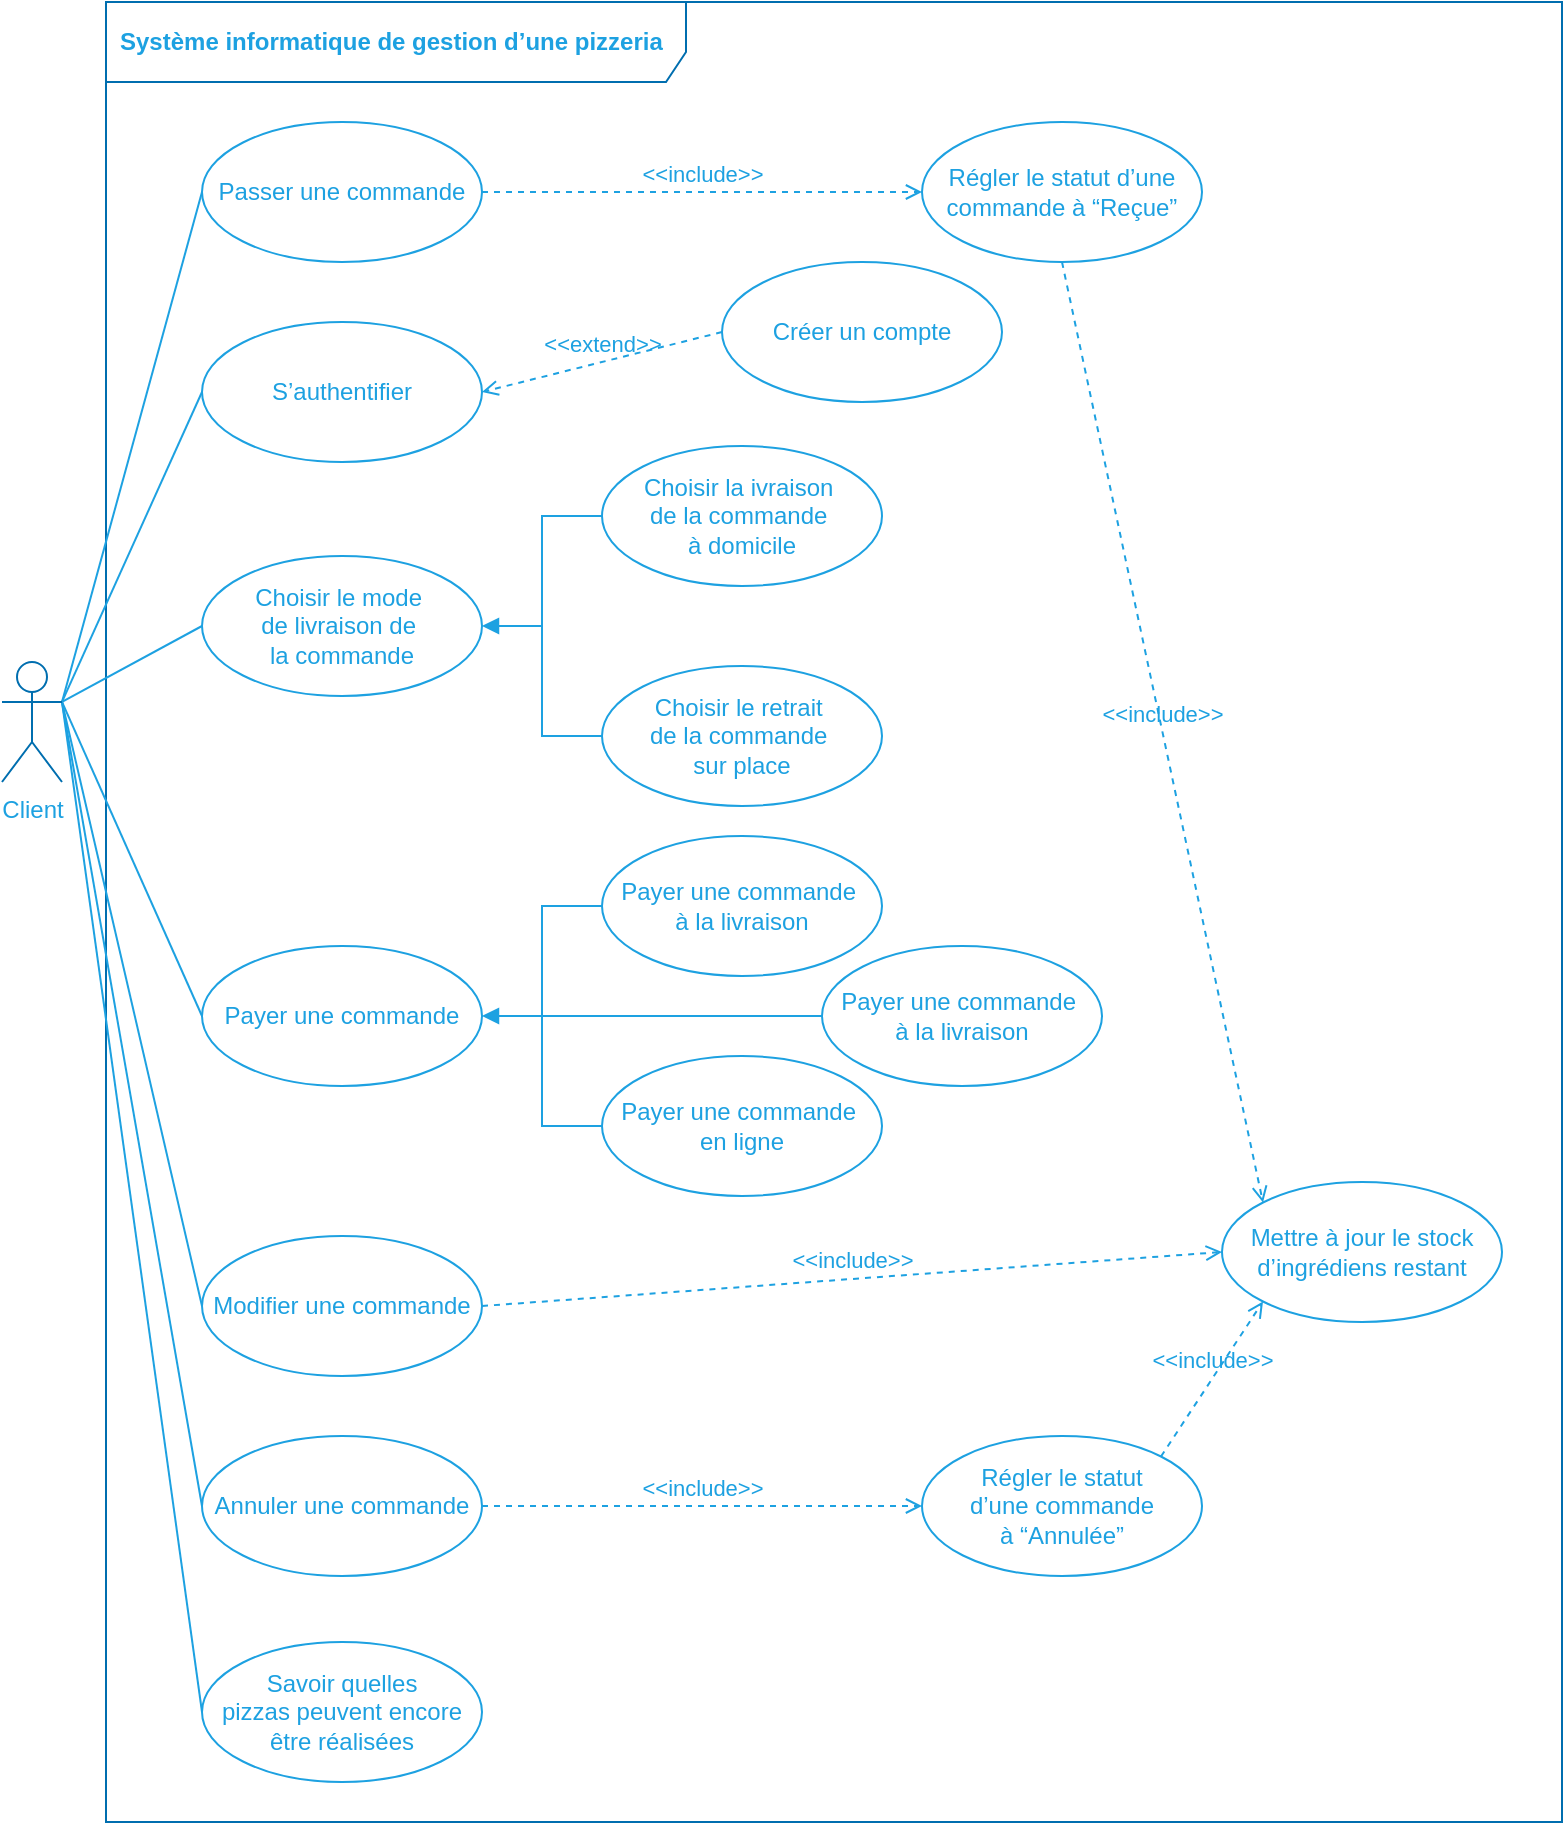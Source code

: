 <mxfile>
    <diagram id="ZDwU52DMAoR-JBrt6ogk" name="Page-1">
        <mxGraphModel dx="706" dy="507" grid="1" gridSize="10" guides="1" tooltips="1" connect="1" arrows="1" fold="1" page="1" pageScale="1" pageWidth="827" pageHeight="1169" math="0" shadow="0">
            <root>
                <mxCell id="0"/>
                <mxCell id="99" value="Application" style="" parent="0"/>
                <mxCell id="207" value="&lt;font color=&quot;#1da1e1&quot;&gt;Système informatique de gestion d’une pizzeria&lt;/font&gt;" style="shape=umlFrame;whiteSpace=wrap;html=1;width=290;height=40;boundedLbl=1;verticalAlign=middle;align=left;spacingLeft=5;strokeColor=#006EAF;fontColor=#ffffff;fillColor=none;fontStyle=1" vertex="1" parent="99">
                    <mxGeometry x="72" y="30" width="728" height="910" as="geometry"/>
                </mxCell>
                <mxCell id="199" value="&lt;font color=&quot;#1da1e1&quot;&gt;Mettre à jour le stock d’ingrédiens restant&lt;/font&gt;" style="ellipse;whiteSpace=wrap;html=1;fillColor=none;strokeColor=#1DA1E1;" vertex="1" parent="99">
                    <mxGeometry x="630" y="620" width="140" height="70" as="geometry"/>
                </mxCell>
                <mxCell id="201" value="&lt;font color=&quot;#1da1e1&quot;&gt;Régler le statut d’une commande à “Reçue”&lt;/font&gt;" style="ellipse;whiteSpace=wrap;html=1;fillColor=none;strokeColor=#1DA1E1;" vertex="1" parent="99">
                    <mxGeometry x="480" y="90" width="140" height="70" as="geometry"/>
                </mxCell>
                <mxCell id="242" style="edgeStyle=none;rounded=0;orthogonalLoop=1;jettySize=auto;html=1;exitX=0;exitY=0.5;exitDx=0;exitDy=0;entryX=1;entryY=0.333;entryDx=0;entryDy=0;entryPerimeter=0;endArrow=none;endFill=0;strokeColor=#1DA1E1;" edge="1" parent="99" source="202" target="7">
                    <mxGeometry relative="1" as="geometry"/>
                </mxCell>
                <mxCell id="202" value="&lt;font color=&quot;#1da1e1&quot;&gt;Modifier une commande&lt;/font&gt;" style="ellipse;whiteSpace=wrap;html=1;fillColor=none;strokeColor=#1DA1E1;" vertex="1" parent="99">
                    <mxGeometry x="120" y="647" width="140" height="70" as="geometry"/>
                </mxCell>
                <mxCell id="243" style="edgeStyle=none;rounded=0;orthogonalLoop=1;jettySize=auto;html=1;exitX=0;exitY=0.5;exitDx=0;exitDy=0;entryX=1;entryY=0.333;entryDx=0;entryDy=0;entryPerimeter=0;endArrow=none;endFill=0;strokeColor=#1DA1E1;" edge="1" parent="99" source="203" target="7">
                    <mxGeometry relative="1" as="geometry"/>
                </mxCell>
                <mxCell id="203" value="&lt;font color=&quot;#1da1e1&quot;&gt;Annuler une commande&lt;/font&gt;" style="ellipse;whiteSpace=wrap;html=1;fillColor=none;strokeColor=#1DA1E1;" vertex="1" parent="99">
                    <mxGeometry x="120" y="747" width="140" height="70" as="geometry"/>
                </mxCell>
                <mxCell id="223" style="edgeStyle=none;rounded=0;orthogonalLoop=1;jettySize=auto;html=1;exitX=0;exitY=0.5;exitDx=0;exitDy=0;entryX=1;entryY=0.333;entryDx=0;entryDy=0;entryPerimeter=0;endArrow=none;endFill=0;strokeColor=#1DA1E1;" edge="1" parent="99" source="193" target="7">
                    <mxGeometry relative="1" as="geometry"/>
                </mxCell>
                <mxCell id="193" value="&lt;font color=&quot;#1da1e1&quot;&gt;Passer une commande&lt;/font&gt;" style="ellipse;whiteSpace=wrap;html=1;fillColor=none;strokeColor=#1DA1E1;" vertex="1" parent="99">
                    <mxGeometry x="120" y="90" width="140" height="70" as="geometry"/>
                </mxCell>
                <mxCell id="240" style="edgeStyle=none;rounded=0;orthogonalLoop=1;jettySize=auto;html=1;exitX=0;exitY=0.5;exitDx=0;exitDy=0;entryX=1;entryY=0.333;entryDx=0;entryDy=0;entryPerimeter=0;endArrow=none;endFill=0;strokeColor=#1DA1E1;" edge="1" parent="99" source="234" target="7">
                    <mxGeometry relative="1" as="geometry"/>
                </mxCell>
                <mxCell id="241" style="edgeStyle=none;rounded=0;orthogonalLoop=1;jettySize=auto;html=1;exitX=0;exitY=0.5;exitDx=0;exitDy=0;endArrow=none;endFill=0;strokeColor=#1DA1E1;" edge="1" parent="99" source="202" target="202">
                    <mxGeometry relative="1" as="geometry"/>
                </mxCell>
                <mxCell id="245" value="&lt;font color=&quot;#1da1e1&quot;&gt;&amp;lt;&amp;lt;include&amp;gt;&amp;gt;&lt;/font&gt;" style="html=1;verticalAlign=bottom;labelBackgroundColor=none;endArrow=open;endFill=0;dashed=1;strokeColor=#1DA1E1;exitX=1;exitY=0.5;exitDx=0;exitDy=0;entryX=0;entryY=0.5;entryDx=0;entryDy=0;" edge="1" parent="99" source="193" target="201">
                    <mxGeometry width="160" relative="1" as="geometry">
                        <mxPoint x="260" y="170" as="sourcePoint"/>
                        <mxPoint x="420" y="170" as="targetPoint"/>
                    </mxGeometry>
                </mxCell>
                <mxCell id="246" value="&lt;font color=&quot;#1da1e1&quot;&gt;&amp;lt;&amp;lt;include&amp;gt;&amp;gt;&lt;/font&gt;" style="html=1;verticalAlign=bottom;labelBackgroundColor=none;endArrow=open;endFill=0;dashed=1;strokeColor=#1DA1E1;exitX=0.5;exitY=1;exitDx=0;exitDy=0;entryX=0;entryY=0;entryDx=0;entryDy=0;" edge="1" parent="99" source="201" target="199">
                    <mxGeometry width="160" relative="1" as="geometry">
                        <mxPoint x="270" y="135" as="sourcePoint"/>
                        <mxPoint x="370" y="135" as="targetPoint"/>
                    </mxGeometry>
                </mxCell>
                <mxCell id="247" value="&lt;font color=&quot;#1da1e1&quot;&gt;&amp;lt;&amp;lt;include&amp;gt;&amp;gt;&lt;/font&gt;" style="html=1;verticalAlign=bottom;labelBackgroundColor=none;endArrow=open;endFill=0;dashed=1;strokeColor=#1DA1E1;exitX=1;exitY=0.5;exitDx=0;exitDy=0;entryX=0;entryY=0.5;entryDx=0;entryDy=0;" edge="1" parent="99" source="202" target="199">
                    <mxGeometry width="160" relative="1" as="geometry">
                        <mxPoint x="270" y="135" as="sourcePoint"/>
                        <mxPoint x="370" y="135" as="targetPoint"/>
                    </mxGeometry>
                </mxCell>
                <mxCell id="255" value="" style="group" vertex="1" connectable="0" parent="99">
                    <mxGeometry x="120" y="252" width="340" height="180" as="geometry"/>
                </mxCell>
                <mxCell id="256" value="&lt;span style=&quot;color: rgb(29 , 161 , 225)&quot;&gt;Choisir le mode&amp;nbsp;&lt;/span&gt;&lt;br style=&quot;color: rgb(29 , 161 , 225)&quot;&gt;&lt;span style=&quot;color: rgb(29 , 161 , 225)&quot;&gt;de livraison de&amp;nbsp;&lt;/span&gt;&lt;br style=&quot;color: rgb(29 , 161 , 225)&quot;&gt;&lt;span style=&quot;color: rgb(29 , 161 , 225)&quot;&gt;la commande&lt;/span&gt;" style="ellipse;whiteSpace=wrap;html=1;fillColor=none;strokeColor=#1DA1E1;" vertex="1" parent="255">
                    <mxGeometry y="55" width="140" height="70" as="geometry"/>
                </mxCell>
                <mxCell id="257" value="" style="group" vertex="1" connectable="0" parent="255">
                    <mxGeometry x="170" width="170" height="180" as="geometry"/>
                </mxCell>
                <mxCell id="258" value="&lt;span style=&quot;color: rgb(29 , 161 , 225)&quot;&gt;Choisir le retrait&amp;nbsp;&lt;/span&gt;&lt;br style=&quot;color: rgb(29 , 161 , 225)&quot;&gt;&lt;span style=&quot;color: rgb(29 , 161 , 225)&quot;&gt;de la commande&amp;nbsp;&lt;/span&gt;&lt;br style=&quot;color: rgb(29 , 161 , 225)&quot;&gt;&lt;span style=&quot;color: rgb(29 , 161 , 225)&quot;&gt;sur place&lt;/span&gt;" style="ellipse;whiteSpace=wrap;html=1;fillColor=none;strokeColor=#1DA1E1;" vertex="1" parent="257">
                    <mxGeometry x="30" y="110" width="140" height="70" as="geometry"/>
                </mxCell>
                <mxCell id="259" style="edgeStyle=orthogonalEdgeStyle;rounded=0;orthogonalLoop=1;jettySize=auto;html=1;exitX=0;exitY=0.5;exitDx=0;exitDy=0;entryX=0;entryY=0.5;entryDx=0;entryDy=0;endArrow=none;endFill=0;strokeColor=#1DA1E1;" edge="1" parent="257" source="260" target="258">
                    <mxGeometry relative="1" as="geometry">
                        <Array as="points">
                            <mxPoint y="35"/>
                            <mxPoint y="145"/>
                        </Array>
                    </mxGeometry>
                </mxCell>
                <mxCell id="260" value="&lt;span style=&quot;color: rgb(29 , 161 , 225)&quot;&gt;Choisir la ivraison&amp;nbsp;&lt;/span&gt;&lt;br style=&quot;color: rgb(29 , 161 , 225)&quot;&gt;&lt;span style=&quot;color: rgb(29 , 161 , 225)&quot;&gt;de la commande&amp;nbsp;&lt;/span&gt;&lt;br style=&quot;color: rgb(29 , 161 , 225)&quot;&gt;&lt;span style=&quot;color: rgb(29 , 161 , 225)&quot;&gt;à domicile&lt;/span&gt;" style="ellipse;whiteSpace=wrap;html=1;fillColor=none;strokeColor=#1DA1E1;" vertex="1" parent="257">
                    <mxGeometry x="30" width="140" height="70" as="geometry"/>
                </mxCell>
                <mxCell id="261" style="rounded=0;orthogonalLoop=1;jettySize=auto;html=1;endArrow=block;endFill=1;strokeColor=#1DA1E1;entryX=1;entryY=0.5;entryDx=0;entryDy=0;" edge="1" parent="255" target="256">
                    <mxGeometry relative="1" as="geometry">
                        <mxPoint x="-240.5" y="-160" as="targetPoint"/>
                        <mxPoint x="170" y="90" as="sourcePoint"/>
                    </mxGeometry>
                </mxCell>
                <mxCell id="277" value="&lt;font color=&quot;#1da1e1&quot;&gt;Régler le statut &lt;br&gt;d’une commande &lt;br&gt;à “Annulée”&lt;/font&gt;" style="ellipse;whiteSpace=wrap;html=1;fillColor=none;strokeColor=#1DA1E1;" vertex="1" parent="99">
                    <mxGeometry x="480" y="747" width="140" height="70" as="geometry"/>
                </mxCell>
                <mxCell id="278" value="&lt;font color=&quot;#1da1e1&quot;&gt;&amp;lt;&amp;lt;include&amp;gt;&amp;gt;&lt;/font&gt;" style="html=1;verticalAlign=bottom;labelBackgroundColor=none;endArrow=open;endFill=0;dashed=1;strokeColor=#1DA1E1;exitX=1;exitY=0.5;exitDx=0;exitDy=0;entryX=0;entryY=0.5;entryDx=0;entryDy=0;" edge="1" parent="99" source="203" target="277">
                    <mxGeometry width="160" relative="1" as="geometry">
                        <mxPoint x="270" y="700" as="sourcePoint"/>
                        <mxPoint x="340" y="700" as="targetPoint"/>
                    </mxGeometry>
                </mxCell>
                <mxCell id="279" value="&lt;font color=&quot;#1da1e1&quot;&gt;&amp;lt;&amp;lt;include&amp;gt;&amp;gt;&lt;/font&gt;" style="html=1;verticalAlign=bottom;labelBackgroundColor=none;endArrow=open;endFill=0;dashed=1;strokeColor=#1DA1E1;exitX=1;exitY=0;exitDx=0;exitDy=0;entryX=0;entryY=1;entryDx=0;entryDy=0;" edge="1" parent="99" source="277" target="199">
                    <mxGeometry width="160" relative="1" as="geometry">
                        <mxPoint x="280" y="145" as="sourcePoint"/>
                        <mxPoint x="350" y="145" as="targetPoint"/>
                    </mxGeometry>
                </mxCell>
                <mxCell id="281" style="edgeStyle=none;rounded=0;orthogonalLoop=1;jettySize=auto;html=1;exitX=0;exitY=0.5;exitDx=0;exitDy=0;entryX=1;entryY=0.333;entryDx=0;entryDy=0;entryPerimeter=0;endArrow=none;endFill=0;strokeColor=#1DA1E1;" edge="1" parent="99" source="256" target="7">
                    <mxGeometry relative="1" as="geometry"/>
                </mxCell>
                <mxCell id="282" value="&lt;font color=&quot;#1da1e1&quot;&gt;Créer un compte&lt;/font&gt;" style="ellipse;whiteSpace=wrap;html=1;fillColor=none;strokeColor=#1DA1E1;" vertex="1" parent="99">
                    <mxGeometry x="380" y="160" width="140" height="70" as="geometry"/>
                </mxCell>
                <mxCell id="284" style="edgeStyle=none;rounded=0;orthogonalLoop=1;jettySize=auto;html=1;exitX=0;exitY=0.5;exitDx=0;exitDy=0;entryX=1;entryY=0.333;entryDx=0;entryDy=0;entryPerimeter=0;endArrow=none;endFill=0;strokeColor=#1DA1E1;" edge="1" parent="99" source="283" target="7">
                    <mxGeometry relative="1" as="geometry"/>
                </mxCell>
                <mxCell id="283" value="&lt;font color=&quot;#1da1e1&quot;&gt;S’authentifier&lt;/font&gt;" style="ellipse;whiteSpace=wrap;html=1;fillColor=none;strokeColor=#1DA1E1;" vertex="1" parent="99">
                    <mxGeometry x="120" y="190" width="140" height="70" as="geometry"/>
                </mxCell>
                <mxCell id="286" value="&lt;font color=&quot;#1da1e1&quot;&gt;&amp;lt;&amp;lt;extend&amp;gt;&amp;gt;&lt;/font&gt;" style="html=1;verticalAlign=bottom;labelBackgroundColor=none;endArrow=open;endFill=0;dashed=1;strokeColor=#1DA1E1;entryX=1;entryY=0.5;entryDx=0;entryDy=0;exitX=0;exitY=0.5;exitDx=0;exitDy=0;" edge="1" parent="99" source="282" target="283">
                    <mxGeometry width="160" relative="1" as="geometry">
                        <mxPoint x="257" y="170" as="sourcePoint"/>
                        <mxPoint x="417" y="170" as="targetPoint"/>
                    </mxGeometry>
                </mxCell>
                <mxCell id="288" style="edgeStyle=none;rounded=0;orthogonalLoop=1;jettySize=auto;html=1;exitX=0;exitY=0.5;exitDx=0;exitDy=0;entryX=1;entryY=0.333;entryDx=0;entryDy=0;entryPerimeter=0;endArrow=none;endFill=0;strokeColor=#1DA1E1;" edge="1" parent="99" source="287" target="7">
                    <mxGeometry relative="1" as="geometry"/>
                </mxCell>
                <mxCell id="287" value="&lt;font color=&quot;#1da1e1&quot;&gt;Savoir quelles &lt;br&gt;pizzas peuvent encore être réalisées&lt;br&gt;&lt;/font&gt;" style="ellipse;whiteSpace=wrap;html=1;fillColor=none;strokeColor=#1DA1E1;" vertex="1" parent="99">
                    <mxGeometry x="120" y="850" width="140" height="70" as="geometry"/>
                </mxCell>
                <mxCell id="291" value="" style="group" vertex="1" connectable="0" parent="99">
                    <mxGeometry x="120" y="447" width="450" height="180" as="geometry"/>
                </mxCell>
                <mxCell id="234" value="&lt;font color=&quot;#1da1e1&quot;&gt;Payer une commande&lt;/font&gt;" style="ellipse;whiteSpace=wrap;html=1;fillColor=none;strokeColor=#1DA1E1;" vertex="1" parent="291">
                    <mxGeometry y="55" width="140" height="70" as="geometry"/>
                </mxCell>
                <mxCell id="239" style="rounded=0;orthogonalLoop=1;jettySize=auto;html=1;endArrow=block;endFill=1;strokeColor=#1DA1E1;entryX=1;entryY=0.5;entryDx=0;entryDy=0;exitX=0;exitY=0.5;exitDx=0;exitDy=0;" edge="1" parent="291" target="234" source="290">
                    <mxGeometry as="geometry">
                        <mxPoint x="-240.5" y="-160" as="targetPoint"/>
                        <mxPoint x="170" y="90" as="sourcePoint"/>
                    </mxGeometry>
                </mxCell>
                <mxCell id="236" value="&lt;span style=&quot;color: rgb(29 , 161 , 225)&quot;&gt;Payer une commande&amp;nbsp;&lt;/span&gt;&lt;br style=&quot;color: rgb(29 , 161 , 225)&quot;&gt;&lt;span style=&quot;color: rgb(29 , 161 , 225)&quot;&gt;en ligne&lt;/span&gt;" style="ellipse;whiteSpace=wrap;html=1;fillColor=none;strokeColor=#1DA1E1;" vertex="1" parent="291">
                    <mxGeometry x="200" y="110" width="140" height="70" as="geometry"/>
                </mxCell>
                <mxCell id="237" style="edgeStyle=orthogonalEdgeStyle;rounded=0;orthogonalLoop=1;jettySize=auto;html=1;exitX=0;exitY=0.5;exitDx=0;exitDy=0;entryX=0;entryY=0.5;entryDx=0;entryDy=0;endArrow=none;endFill=0;strokeColor=#1DA1E1;" edge="1" parent="291" source="238" target="236">
                    <mxGeometry x="170" as="geometry">
                        <Array as="points">
                            <mxPoint x="170" y="35"/>
                            <mxPoint x="170" y="145"/>
                        </Array>
                    </mxGeometry>
                </mxCell>
                <mxCell id="238" value="&lt;span style=&quot;color: rgb(29 , 161 , 225)&quot;&gt;Payer une commande&amp;nbsp;&lt;/span&gt;&lt;br style=&quot;color: rgb(29 , 161 , 225)&quot;&gt;&lt;span style=&quot;color: rgb(29 , 161 , 225)&quot;&gt;à la livraison&lt;/span&gt;" style="ellipse;whiteSpace=wrap;html=1;fillColor=none;strokeColor=#1DA1E1;" vertex="1" parent="291">
                    <mxGeometry x="200" width="140" height="70" as="geometry"/>
                </mxCell>
                <mxCell id="290" value="&lt;span style=&quot;color: rgb(29 , 161 , 225)&quot;&gt;Payer une commande&amp;nbsp;&lt;/span&gt;&lt;br style=&quot;color: rgb(29 , 161 , 225)&quot;&gt;&lt;span style=&quot;color: rgb(29 , 161 , 225)&quot;&gt;à la livraison&lt;/span&gt;" style="ellipse;whiteSpace=wrap;html=1;fillColor=none;strokeColor=#1DA1E1;" vertex="1" parent="291">
                    <mxGeometry x="310" y="55" width="140" height="70" as="geometry"/>
                </mxCell>
                <mxCell id="1" value="Acteurs et actions" parent="0"/>
                <mxCell id="7" value="&lt;font color=&quot;#1da1e1&quot;&gt;Client&lt;/font&gt;" style="shape=umlActor;verticalLabelPosition=bottom;verticalAlign=top;html=1;strokeColor=#006EAF;fontColor=#ffffff;fillColor=none;" parent="1" vertex="1">
                    <mxGeometry x="20" y="360" width="30" height="60" as="geometry"/>
                </mxCell>
            </root>
        </mxGraphModel>
    </diagram>
</mxfile>
